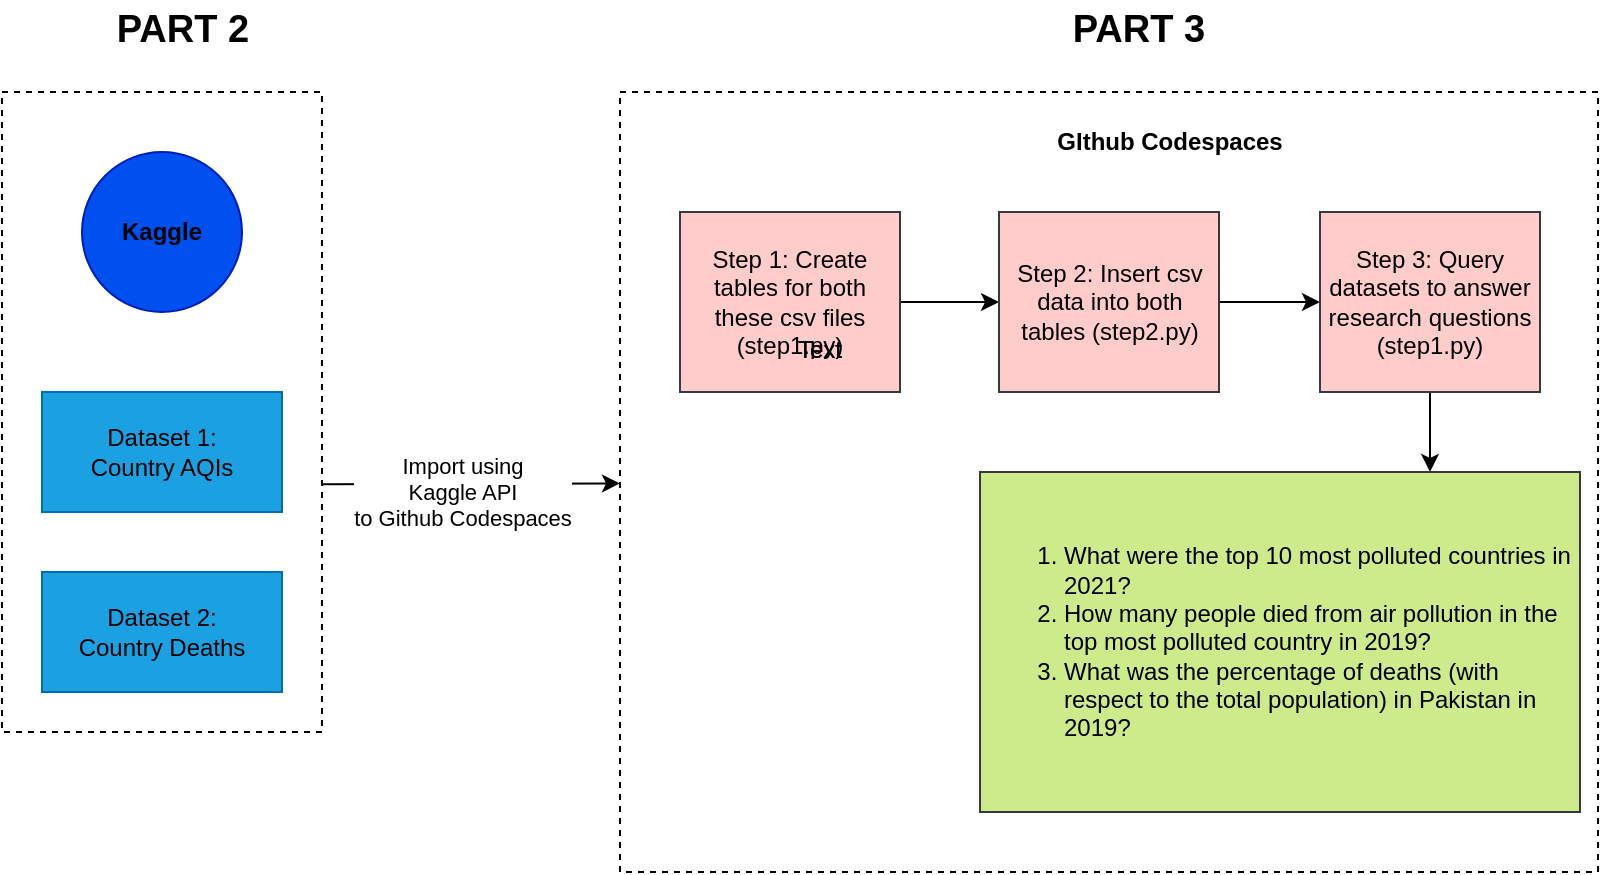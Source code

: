<mxfile>
    <diagram id="YnRYegEeElMp-8T-CtOd" name="Page-1">
        <mxGraphModel dx="834" dy="582" grid="1" gridSize="10" guides="1" tooltips="1" connect="1" arrows="1" fold="1" page="1" pageScale="1" pageWidth="827" pageHeight="1169" math="0" shadow="0">
            <root>
                <mxCell id="0"/>
                <mxCell id="1" parent="0"/>
                <mxCell id="10" value="" style="edgeStyle=none;html=1;fontColor=#000000;exitX=1.003;exitY=0.613;exitDx=0;exitDy=0;exitPerimeter=0;" edge="1" parent="1" source="8" target="9">
                    <mxGeometry relative="1" as="geometry"/>
                </mxCell>
                <mxCell id="12" value="&lt;font&gt;Import using &lt;br&gt;Kaggle API&lt;br&gt;to Github Codespaces&lt;br&gt;&lt;/font&gt;" style="edgeLabel;html=1;align=center;verticalAlign=middle;resizable=0;points=[];fontColor=#000000;" vertex="1" connectable="0" parent="10">
                    <mxGeometry x="-0.14" y="2" relative="1" as="geometry">
                        <mxPoint x="5" y="6" as="offset"/>
                    </mxGeometry>
                </mxCell>
                <mxCell id="8" value="" style="rounded=0;whiteSpace=wrap;html=1;dashed=1;" vertex="1" parent="1">
                    <mxGeometry x="11" y="66" width="160" height="320" as="geometry"/>
                </mxCell>
                <mxCell id="2" value="Kaggle" style="ellipse;whiteSpace=wrap;html=1;aspect=fixed;fontColor=#000000;fillColor=#0050ef;strokeColor=#001DBC;fontStyle=1" vertex="1" parent="1">
                    <mxGeometry x="51" y="96" width="80" height="80" as="geometry"/>
                </mxCell>
                <mxCell id="6" value="Dataset 1:&lt;br&gt;Country AQIs" style="rounded=0;whiteSpace=wrap;html=1;fontColor=#000000;fillColor=#1ba1e2;strokeColor=#006EAF;" vertex="1" parent="1">
                    <mxGeometry x="31" y="216" width="120" height="60" as="geometry"/>
                </mxCell>
                <mxCell id="7" value="Dataset 2:&lt;br&gt;Country Deaths" style="rounded=0;whiteSpace=wrap;html=1;fontColor=#000000;fillColor=#1ba1e2;strokeColor=#006EAF;" vertex="1" parent="1">
                    <mxGeometry x="31" y="306" width="120" height="60" as="geometry"/>
                </mxCell>
                <mxCell id="9" value="" style="whiteSpace=wrap;html=1;rounded=0;dashed=1;strokeColor=#000000;" vertex="1" parent="1">
                    <mxGeometry x="320" y="66" width="489" height="390" as="geometry"/>
                </mxCell>
                <mxCell id="22" value="" style="edgeStyle=none;html=1;fontColor=#000000;" edge="1" parent="1" source="17" target="20">
                    <mxGeometry relative="1" as="geometry"/>
                </mxCell>
                <mxCell id="17" value="Step 1: Create tables for both these csv files (step1.py)" style="rounded=0;whiteSpace=wrap;html=1;labelBackgroundColor=none;strokeColor=#36393d;fillColor=#ffcccc;fontColor=#000000;" vertex="1" parent="1">
                    <mxGeometry x="350" y="126" width="110" height="90" as="geometry"/>
                </mxCell>
                <mxCell id="23" value="" style="edgeStyle=none;html=1;fontColor=#000000;" edge="1" parent="1" source="20" target="21">
                    <mxGeometry relative="1" as="geometry"/>
                </mxCell>
                <mxCell id="20" value="Step 2: Insert csv data into both tables (step2.py)" style="rounded=0;whiteSpace=wrap;html=1;labelBackgroundColor=none;strokeColor=#36393d;fillColor=#ffcccc;fontColor=#000000;" vertex="1" parent="1">
                    <mxGeometry x="509.5" y="126" width="110" height="90" as="geometry"/>
                </mxCell>
                <mxCell id="26" value="" style="edgeStyle=none;html=1;fontColor=#000000;entryX=0.75;entryY=0;entryDx=0;entryDy=0;" edge="1" parent="1" source="21" target="25">
                    <mxGeometry relative="1" as="geometry"/>
                </mxCell>
                <mxCell id="21" value="Step 3: Query datasets to answer research questions (step1.py)" style="rounded=0;whiteSpace=wrap;html=1;labelBackgroundColor=none;strokeColor=#36393d;fillColor=#ffcccc;fontColor=#000000;" vertex="1" parent="1">
                    <mxGeometry x="670" y="126" width="110" height="90" as="geometry"/>
                </mxCell>
                <mxCell id="25" value="&lt;ol&gt;&lt;li&gt;&lt;font color=&quot;#000000&quot;&gt;What were the top 10 most polluted countries in 2021?&amp;nbsp; &amp;nbsp;&amp;nbsp;&lt;/font&gt;&lt;/li&gt;&lt;li&gt;&lt;font color=&quot;#000000&quot;&gt;How many people died from air pollution in the top most polluted country in 2019?&lt;/font&gt;&lt;/li&gt;&lt;li&gt;&lt;font color=&quot;#000000&quot;&gt;What was the percentage of deaths (with respect to the total population) in Pakistan in 2019?&lt;/font&gt;&lt;/li&gt;&lt;/ol&gt;" style="rounded=0;whiteSpace=wrap;html=1;labelBackgroundColor=none;strokeColor=#36393D;align=left;verticalAlign=middle;fillColor=#cdeb8b;" vertex="1" parent="1">
                    <mxGeometry x="500" y="256" width="300" height="170" as="geometry"/>
                </mxCell>
                <mxCell id="27" value="GIthub Codespaces" style="text;html=1;strokeColor=none;fillColor=none;align=center;verticalAlign=middle;whiteSpace=wrap;rounded=0;labelBackgroundColor=none;fontColor=#000000;fontStyle=1" vertex="1" parent="1">
                    <mxGeometry x="509.5" y="76" width="170" height="30" as="geometry"/>
                </mxCell>
                <mxCell id="28" value="Text" style="text;html=1;strokeColor=none;fillColor=none;align=center;verticalAlign=middle;whiteSpace=wrap;rounded=0;labelBackgroundColor=none;fontColor=#000000;" vertex="1" parent="1">
                    <mxGeometry x="390" y="180" width="60" height="30" as="geometry"/>
                </mxCell>
                <mxCell id="29" value="Text" style="text;html=1;strokeColor=none;fillColor=none;align=center;verticalAlign=middle;whiteSpace=wrap;rounded=0;labelBackgroundColor=none;fontColor=#000000;" vertex="1" parent="1">
                    <mxGeometry x="390" y="180" width="60" height="30" as="geometry"/>
                </mxCell>
                <mxCell id="30" value="&lt;b&gt;&lt;font style=&quot;font-size: 19px&quot;&gt;PART 2&lt;/font&gt;&lt;/b&gt;" style="text;html=1;strokeColor=none;fillColor=none;align=center;verticalAlign=middle;whiteSpace=wrap;rounded=0;labelBackgroundColor=none;fontColor=#000000;" vertex="1" parent="1">
                    <mxGeometry x="52" y="20" width="99" height="30" as="geometry"/>
                </mxCell>
                <mxCell id="31" value="&lt;b&gt;&lt;font style=&quot;font-size: 19px&quot;&gt;PART 3&lt;/font&gt;&lt;/b&gt;" style="text;html=1;strokeColor=none;fillColor=none;align=center;verticalAlign=middle;whiteSpace=wrap;rounded=0;labelBackgroundColor=none;fontColor=#000000;" vertex="1" parent="1">
                    <mxGeometry x="530" y="20" width="99" height="30" as="geometry"/>
                </mxCell>
            </root>
        </mxGraphModel>
    </diagram>
</mxfile>